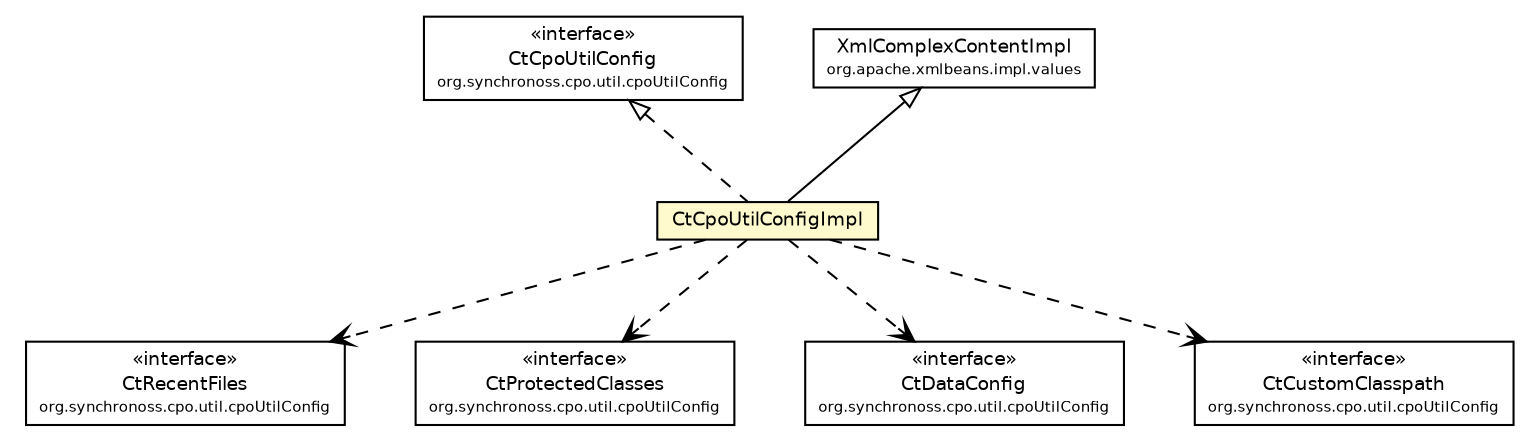 #!/usr/local/bin/dot
#
# Class diagram 
# Generated by UMLGraph version 5.1 (http://www.umlgraph.org/)
#

digraph G {
	edge [fontname="Helvetica",fontsize=10,labelfontname="Helvetica",labelfontsize=10];
	node [fontname="Helvetica",fontsize=10,shape=plaintext];
	nodesep=0.25;
	ranksep=0.5;
	// org.synchronoss.cpo.util.cpoUtilConfig.CtRecentFiles
	c5810 [label=<<table title="org.synchronoss.cpo.util.cpoUtilConfig.CtRecentFiles" border="0" cellborder="1" cellspacing="0" cellpadding="2" port="p" href="../CtRecentFiles.html">
		<tr><td><table border="0" cellspacing="0" cellpadding="1">
<tr><td align="center" balign="center"> &#171;interface&#187; </td></tr>
<tr><td align="center" balign="center"> CtRecentFiles </td></tr>
<tr><td align="center" balign="center"><font point-size="7.0"> org.synchronoss.cpo.util.cpoUtilConfig </font></td></tr>
		</table></td></tr>
		</table>>, fontname="Helvetica", fontcolor="black", fontsize=9.0];
	// org.synchronoss.cpo.util.cpoUtilConfig.CtProtectedClasses
	c5812 [label=<<table title="org.synchronoss.cpo.util.cpoUtilConfig.CtProtectedClasses" border="0" cellborder="1" cellspacing="0" cellpadding="2" port="p" href="../CtProtectedClasses.html">
		<tr><td><table border="0" cellspacing="0" cellpadding="1">
<tr><td align="center" balign="center"> &#171;interface&#187; </td></tr>
<tr><td align="center" balign="center"> CtProtectedClasses </td></tr>
<tr><td align="center" balign="center"><font point-size="7.0"> org.synchronoss.cpo.util.cpoUtilConfig </font></td></tr>
		</table></td></tr>
		</table>>, fontname="Helvetica", fontcolor="black", fontsize=9.0];
	// org.synchronoss.cpo.util.cpoUtilConfig.CtDataConfig
	c5814 [label=<<table title="org.synchronoss.cpo.util.cpoUtilConfig.CtDataConfig" border="0" cellborder="1" cellspacing="0" cellpadding="2" port="p" href="../CtDataConfig.html">
		<tr><td><table border="0" cellspacing="0" cellpadding="1">
<tr><td align="center" balign="center"> &#171;interface&#187; </td></tr>
<tr><td align="center" balign="center"> CtDataConfig </td></tr>
<tr><td align="center" balign="center"><font point-size="7.0"> org.synchronoss.cpo.util.cpoUtilConfig </font></td></tr>
		</table></td></tr>
		</table>>, fontname="Helvetica", fontcolor="black", fontsize=9.0];
	// org.synchronoss.cpo.util.cpoUtilConfig.CtCustomClasspath
	c5816 [label=<<table title="org.synchronoss.cpo.util.cpoUtilConfig.CtCustomClasspath" border="0" cellborder="1" cellspacing="0" cellpadding="2" port="p" href="../CtCustomClasspath.html">
		<tr><td><table border="0" cellspacing="0" cellpadding="1">
<tr><td align="center" balign="center"> &#171;interface&#187; </td></tr>
<tr><td align="center" balign="center"> CtCustomClasspath </td></tr>
<tr><td align="center" balign="center"><font point-size="7.0"> org.synchronoss.cpo.util.cpoUtilConfig </font></td></tr>
		</table></td></tr>
		</table>>, fontname="Helvetica", fontcolor="black", fontsize=9.0];
	// org.synchronoss.cpo.util.cpoUtilConfig.CtCpoUtilConfig
	c5818 [label=<<table title="org.synchronoss.cpo.util.cpoUtilConfig.CtCpoUtilConfig" border="0" cellborder="1" cellspacing="0" cellpadding="2" port="p" href="../CtCpoUtilConfig.html">
		<tr><td><table border="0" cellspacing="0" cellpadding="1">
<tr><td align="center" balign="center"> &#171;interface&#187; </td></tr>
<tr><td align="center" balign="center"> CtCpoUtilConfig </td></tr>
<tr><td align="center" balign="center"><font point-size="7.0"> org.synchronoss.cpo.util.cpoUtilConfig </font></td></tr>
		</table></td></tr>
		</table>>, fontname="Helvetica", fontcolor="black", fontsize=9.0];
	// org.synchronoss.cpo.util.cpoUtilConfig.impl.CtCpoUtilConfigImpl
	c5826 [label=<<table title="org.synchronoss.cpo.util.cpoUtilConfig.impl.CtCpoUtilConfigImpl" border="0" cellborder="1" cellspacing="0" cellpadding="2" port="p" bgcolor="lemonChiffon" href="./CtCpoUtilConfigImpl.html">
		<tr><td><table border="0" cellspacing="0" cellpadding="1">
<tr><td align="center" balign="center"> CtCpoUtilConfigImpl </td></tr>
		</table></td></tr>
		</table>>, fontname="Helvetica", fontcolor="black", fontsize=9.0];
	//org.synchronoss.cpo.util.cpoUtilConfig.impl.CtCpoUtilConfigImpl extends org.apache.xmlbeans.impl.values.XmlComplexContentImpl
	c5828:p -> c5826:p [dir=back,arrowtail=empty];
	//org.synchronoss.cpo.util.cpoUtilConfig.impl.CtCpoUtilConfigImpl implements org.synchronoss.cpo.util.cpoUtilConfig.CtCpoUtilConfig
	c5818:p -> c5826:p [dir=back,arrowtail=empty,style=dashed];
	// org.synchronoss.cpo.util.cpoUtilConfig.impl.CtCpoUtilConfigImpl DEPEND org.synchronoss.cpo.util.cpoUtilConfig.CtProtectedClasses
	c5826:p -> c5812:p [taillabel="", label="", headlabel="", fontname="Helvetica", fontcolor="black", fontsize=10.0, color="black", arrowhead=open, style=dashed];
	// org.synchronoss.cpo.util.cpoUtilConfig.impl.CtCpoUtilConfigImpl DEPEND org.synchronoss.cpo.util.cpoUtilConfig.CtRecentFiles
	c5826:p -> c5810:p [taillabel="", label="", headlabel="", fontname="Helvetica", fontcolor="black", fontsize=10.0, color="black", arrowhead=open, style=dashed];
	// org.synchronoss.cpo.util.cpoUtilConfig.impl.CtCpoUtilConfigImpl DEPEND org.synchronoss.cpo.util.cpoUtilConfig.CtCustomClasspath
	c5826:p -> c5816:p [taillabel="", label="", headlabel="", fontname="Helvetica", fontcolor="black", fontsize=10.0, color="black", arrowhead=open, style=dashed];
	// org.synchronoss.cpo.util.cpoUtilConfig.impl.CtCpoUtilConfigImpl DEPEND org.synchronoss.cpo.util.cpoUtilConfig.CtDataConfig
	c5826:p -> c5814:p [taillabel="", label="", headlabel="", fontname="Helvetica", fontcolor="black", fontsize=10.0, color="black", arrowhead=open, style=dashed];
	// org.apache.xmlbeans.impl.values.XmlComplexContentImpl
	c5828 [label=<<table title="org.apache.xmlbeans.impl.values.XmlComplexContentImpl" border="0" cellborder="1" cellspacing="0" cellpadding="2" port="p" href="http://java.sun.com/j2se/1.4.2/docs/api/org/apache/xmlbeans/impl/values/XmlComplexContentImpl.html">
		<tr><td><table border="0" cellspacing="0" cellpadding="1">
<tr><td align="center" balign="center"> XmlComplexContentImpl </td></tr>
<tr><td align="center" balign="center"><font point-size="7.0"> org.apache.xmlbeans.impl.values </font></td></tr>
		</table></td></tr>
		</table>>, fontname="Helvetica", fontcolor="black", fontsize=9.0];
}

